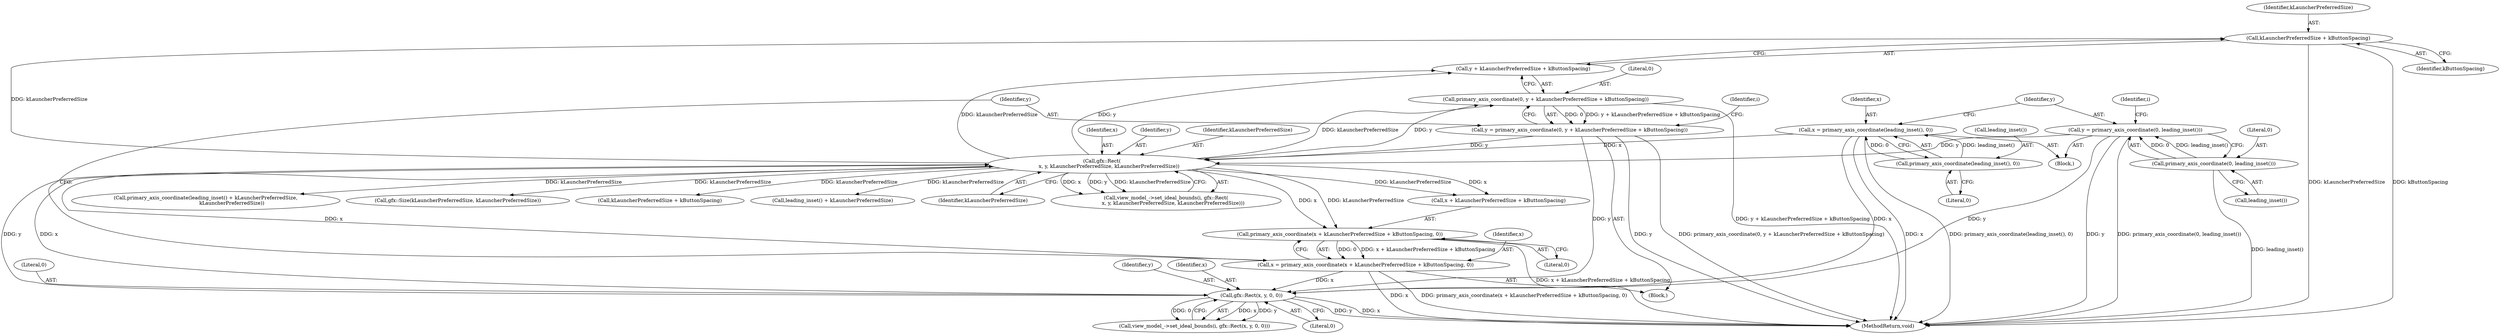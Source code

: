 digraph "0_Chrome_3475f5e448ddf5e48888f3d0563245cc46e3c98b_0@API" {
"1000171" [label="(Call,kLauncherPreferredSize + kButtonSpacing)"];
"1000151" [label="(Call,gfx::Rect(\n         x, y, kLauncherPreferredSize, kLauncherPreferredSize))"];
"1000156" [label="(Call,x = primary_axis_coordinate(x + kLauncherPreferredSize + kButtonSpacing, 0))"];
"1000158" [label="(Call,primary_axis_coordinate(x + kLauncherPreferredSize + kButtonSpacing, 0))"];
"1000143" [label="(Call,gfx::Rect(x, y, 0, 0))"];
"1000114" [label="(Call,x = primary_axis_coordinate(leading_inset(), 0))"];
"1000116" [label="(Call,primary_axis_coordinate(leading_inset(), 0))"];
"1000165" [label="(Call,y = primary_axis_coordinate(0, y + kLauncherPreferredSize + kButtonSpacing))"];
"1000167" [label="(Call,primary_axis_coordinate(0, y + kLauncherPreferredSize + kButtonSpacing))"];
"1000120" [label="(Call,y = primary_axis_coordinate(0, leading_inset()))"];
"1000122" [label="(Call,primary_axis_coordinate(0, leading_inset()))"];
"1000157" [label="(Identifier,x)"];
"1000114" [label="(Call,x = primary_axis_coordinate(leading_inset(), 0))"];
"1000169" [label="(Call,y + kLauncherPreferredSize + kButtonSpacing)"];
"1000134" [label="(Identifier,i)"];
"1000166" [label="(Identifier,y)"];
"1000143" [label="(Call,gfx::Rect(x, y, 0, 0))"];
"1000151" [label="(Call,gfx::Rect(\n         x, y, kLauncherPreferredSize, kLauncherPreferredSize))"];
"1000167" [label="(Call,primary_axis_coordinate(0, y + kLauncherPreferredSize + kButtonSpacing))"];
"1000217" [label="(Call,primary_axis_coordinate(leading_inset() + kLauncherPreferredSize,\n                                 kLauncherPreferredSize))"];
"1000172" [label="(Identifier,kLauncherPreferredSize)"];
"1000146" [label="(Literal,0)"];
"1000228" [label="(Call,gfx::Size(kLauncherPreferredSize, kLauncherPreferredSize))"];
"1000123" [label="(Literal,0)"];
"1000117" [label="(Call,leading_inset())"];
"1000145" [label="(Identifier,y)"];
"1000165" [label="(Call,y = primary_axis_coordinate(0, y + kLauncherPreferredSize + kButtonSpacing))"];
"1000116" [label="(Call,primary_axis_coordinate(leading_inset(), 0))"];
"1000161" [label="(Call,kLauncherPreferredSize + kButtonSpacing)"];
"1000120" [label="(Call,y = primary_axis_coordinate(0, leading_inset()))"];
"1000345" [label="(MethodReturn,void)"];
"1000144" [label="(Identifier,x)"];
"1000115" [label="(Identifier,x)"];
"1000124" [label="(Call,leading_inset())"];
"1000164" [label="(Literal,0)"];
"1000159" [label="(Call,x + kLauncherPreferredSize + kButtonSpacing)"];
"1000147" [label="(Literal,0)"];
"1000152" [label="(Identifier,x)"];
"1000156" [label="(Call,x = primary_axis_coordinate(x + kLauncherPreferredSize + kButtonSpacing, 0))"];
"1000173" [label="(Identifier,kButtonSpacing)"];
"1000118" [label="(Literal,0)"];
"1000158" [label="(Call,primary_axis_coordinate(x + kLauncherPreferredSize + kButtonSpacing, 0))"];
"1000141" [label="(Call,view_model_->set_ideal_bounds(i, gfx::Rect(x, y, 0, 0)))"];
"1000135" [label="(Block,)"];
"1000153" [label="(Identifier,y)"];
"1000121" [label="(Identifier,y)"];
"1000171" [label="(Call,kLauncherPreferredSize + kButtonSpacing)"];
"1000218" [label="(Call,leading_inset() + kLauncherPreferredSize)"];
"1000168" [label="(Literal,0)"];
"1000155" [label="(Identifier,kLauncherPreferredSize)"];
"1000149" [label="(Call,view_model_->set_ideal_bounds(i, gfx::Rect(\n         x, y, kLauncherPreferredSize, kLauncherPreferredSize)))"];
"1000122" [label="(Call,primary_axis_coordinate(0, leading_inset()))"];
"1000154" [label="(Identifier,kLauncherPreferredSize)"];
"1000128" [label="(Identifier,i)"];
"1000102" [label="(Block,)"];
"1000171" -> "1000169"  [label="AST: "];
"1000171" -> "1000173"  [label="CFG: "];
"1000172" -> "1000171"  [label="AST: "];
"1000173" -> "1000171"  [label="AST: "];
"1000169" -> "1000171"  [label="CFG: "];
"1000171" -> "1000345"  [label="DDG: kLauncherPreferredSize"];
"1000171" -> "1000345"  [label="DDG: kButtonSpacing"];
"1000151" -> "1000171"  [label="DDG: kLauncherPreferredSize"];
"1000151" -> "1000149"  [label="AST: "];
"1000151" -> "1000155"  [label="CFG: "];
"1000152" -> "1000151"  [label="AST: "];
"1000153" -> "1000151"  [label="AST: "];
"1000154" -> "1000151"  [label="AST: "];
"1000155" -> "1000151"  [label="AST: "];
"1000149" -> "1000151"  [label="CFG: "];
"1000151" -> "1000149"  [label="DDG: x"];
"1000151" -> "1000149"  [label="DDG: y"];
"1000151" -> "1000149"  [label="DDG: kLauncherPreferredSize"];
"1000156" -> "1000151"  [label="DDG: x"];
"1000143" -> "1000151"  [label="DDG: x"];
"1000143" -> "1000151"  [label="DDG: y"];
"1000114" -> "1000151"  [label="DDG: x"];
"1000165" -> "1000151"  [label="DDG: y"];
"1000120" -> "1000151"  [label="DDG: y"];
"1000151" -> "1000158"  [label="DDG: x"];
"1000151" -> "1000158"  [label="DDG: kLauncherPreferredSize"];
"1000151" -> "1000159"  [label="DDG: x"];
"1000151" -> "1000159"  [label="DDG: kLauncherPreferredSize"];
"1000151" -> "1000161"  [label="DDG: kLauncherPreferredSize"];
"1000151" -> "1000167"  [label="DDG: y"];
"1000151" -> "1000167"  [label="DDG: kLauncherPreferredSize"];
"1000151" -> "1000169"  [label="DDG: y"];
"1000151" -> "1000169"  [label="DDG: kLauncherPreferredSize"];
"1000151" -> "1000217"  [label="DDG: kLauncherPreferredSize"];
"1000151" -> "1000218"  [label="DDG: kLauncherPreferredSize"];
"1000151" -> "1000228"  [label="DDG: kLauncherPreferredSize"];
"1000156" -> "1000135"  [label="AST: "];
"1000156" -> "1000158"  [label="CFG: "];
"1000157" -> "1000156"  [label="AST: "];
"1000158" -> "1000156"  [label="AST: "];
"1000166" -> "1000156"  [label="CFG: "];
"1000156" -> "1000345"  [label="DDG: x"];
"1000156" -> "1000345"  [label="DDG: primary_axis_coordinate(x + kLauncherPreferredSize + kButtonSpacing, 0)"];
"1000156" -> "1000143"  [label="DDG: x"];
"1000158" -> "1000156"  [label="DDG: x + kLauncherPreferredSize + kButtonSpacing"];
"1000158" -> "1000156"  [label="DDG: 0"];
"1000158" -> "1000164"  [label="CFG: "];
"1000159" -> "1000158"  [label="AST: "];
"1000164" -> "1000158"  [label="AST: "];
"1000158" -> "1000345"  [label="DDG: x + kLauncherPreferredSize + kButtonSpacing"];
"1000143" -> "1000141"  [label="AST: "];
"1000143" -> "1000147"  [label="CFG: "];
"1000144" -> "1000143"  [label="AST: "];
"1000145" -> "1000143"  [label="AST: "];
"1000146" -> "1000143"  [label="AST: "];
"1000147" -> "1000143"  [label="AST: "];
"1000141" -> "1000143"  [label="CFG: "];
"1000143" -> "1000345"  [label="DDG: x"];
"1000143" -> "1000345"  [label="DDG: y"];
"1000143" -> "1000141"  [label="DDG: x"];
"1000143" -> "1000141"  [label="DDG: y"];
"1000143" -> "1000141"  [label="DDG: 0"];
"1000114" -> "1000143"  [label="DDG: x"];
"1000165" -> "1000143"  [label="DDG: y"];
"1000120" -> "1000143"  [label="DDG: y"];
"1000114" -> "1000102"  [label="AST: "];
"1000114" -> "1000116"  [label="CFG: "];
"1000115" -> "1000114"  [label="AST: "];
"1000116" -> "1000114"  [label="AST: "];
"1000121" -> "1000114"  [label="CFG: "];
"1000114" -> "1000345"  [label="DDG: x"];
"1000114" -> "1000345"  [label="DDG: primary_axis_coordinate(leading_inset(), 0)"];
"1000116" -> "1000114"  [label="DDG: leading_inset()"];
"1000116" -> "1000114"  [label="DDG: 0"];
"1000116" -> "1000118"  [label="CFG: "];
"1000117" -> "1000116"  [label="AST: "];
"1000118" -> "1000116"  [label="AST: "];
"1000165" -> "1000135"  [label="AST: "];
"1000165" -> "1000167"  [label="CFG: "];
"1000166" -> "1000165"  [label="AST: "];
"1000167" -> "1000165"  [label="AST: "];
"1000134" -> "1000165"  [label="CFG: "];
"1000165" -> "1000345"  [label="DDG: y"];
"1000165" -> "1000345"  [label="DDG: primary_axis_coordinate(0, y + kLauncherPreferredSize + kButtonSpacing)"];
"1000167" -> "1000165"  [label="DDG: 0"];
"1000167" -> "1000165"  [label="DDG: y + kLauncherPreferredSize + kButtonSpacing"];
"1000167" -> "1000169"  [label="CFG: "];
"1000168" -> "1000167"  [label="AST: "];
"1000169" -> "1000167"  [label="AST: "];
"1000167" -> "1000345"  [label="DDG: y + kLauncherPreferredSize + kButtonSpacing"];
"1000120" -> "1000102"  [label="AST: "];
"1000120" -> "1000122"  [label="CFG: "];
"1000121" -> "1000120"  [label="AST: "];
"1000122" -> "1000120"  [label="AST: "];
"1000128" -> "1000120"  [label="CFG: "];
"1000120" -> "1000345"  [label="DDG: y"];
"1000120" -> "1000345"  [label="DDG: primary_axis_coordinate(0, leading_inset())"];
"1000122" -> "1000120"  [label="DDG: 0"];
"1000122" -> "1000120"  [label="DDG: leading_inset()"];
"1000122" -> "1000124"  [label="CFG: "];
"1000123" -> "1000122"  [label="AST: "];
"1000124" -> "1000122"  [label="AST: "];
"1000122" -> "1000345"  [label="DDG: leading_inset()"];
}
